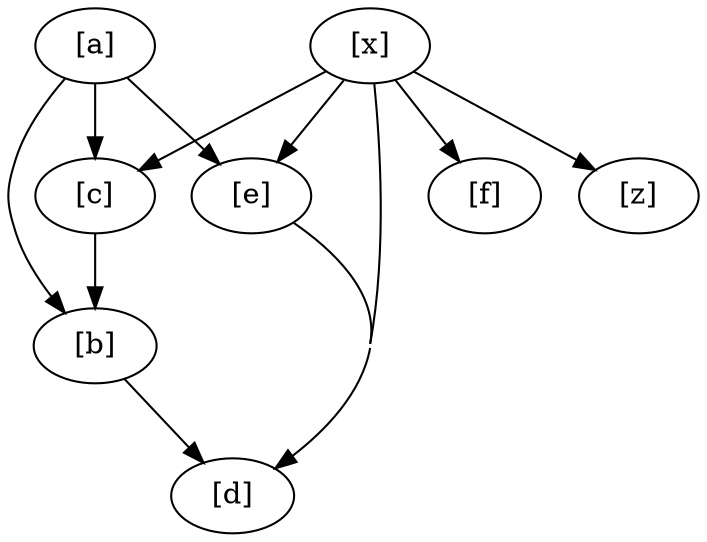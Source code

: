 digraph G { concentrate=true;



" [a] " -> { " [b] " " [c] " }
" [a] " -> { " [b] " " [e] " }
" [a] " -> { " [c] " " [e] " }
" [x] " -> { " [e] " " [d] " }
" [x] " -> { " [e] " " [f] " }
" [x] " -> { " [e] " " [z] " }
" [x] " -> { " [d] " " [f] " }
" [x] " -> { " [d] " " [z] " }
" [x] " -> { " [f] " " [z] " }


" [a] " -> " [b] " ;



" [a] " -> " [b] " ;



" [a] " -> " [b] " ;



" [a] " -> " [c] " ;



" [a] " -> " [c] " ;



" [c] " -> " [b] " ;



" [a] " -> " [e] " ;



" [e] " -> " [d] " ;



" [b] " -> " [d] " ;



" [x] " -> " [e] " ;



" [x] " -> " [e] " ;



" [x] " -> " [e] " ;



" [x] " -> " [e] " ;



" [x] " -> " [d] " ;



" [x] " -> " [d] " ;



" [x] " -> " [d] " ;



" [x] " -> " [f] " ;



" [x] " -> " [f] " ;



" [x] " -> " [z] " ;

" [x] " -> " [c] " ;




}